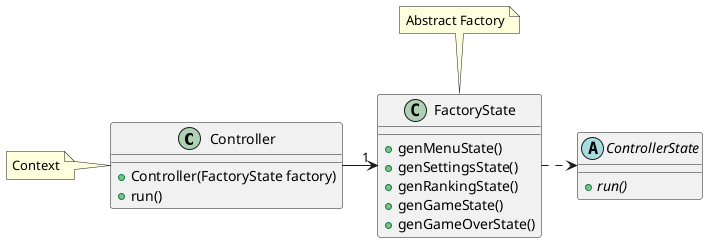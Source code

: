 @startuml
'https://plantuml.com/class-diagram

class Controller{
+Controller(FactoryState factory)
+run()
}
class FactoryState{
+genMenuState()
+genSettingsState()
+genRankingState()
+genGameState()
+genGameOverState()
}

abstract class ControllerState{
+{abstract}run()
}

FactoryState .r.> ControllerState
Controller -r-> "1" FactoryState



note left of Controller: Context
note top of FactoryState: Abstract Factory
@enduml